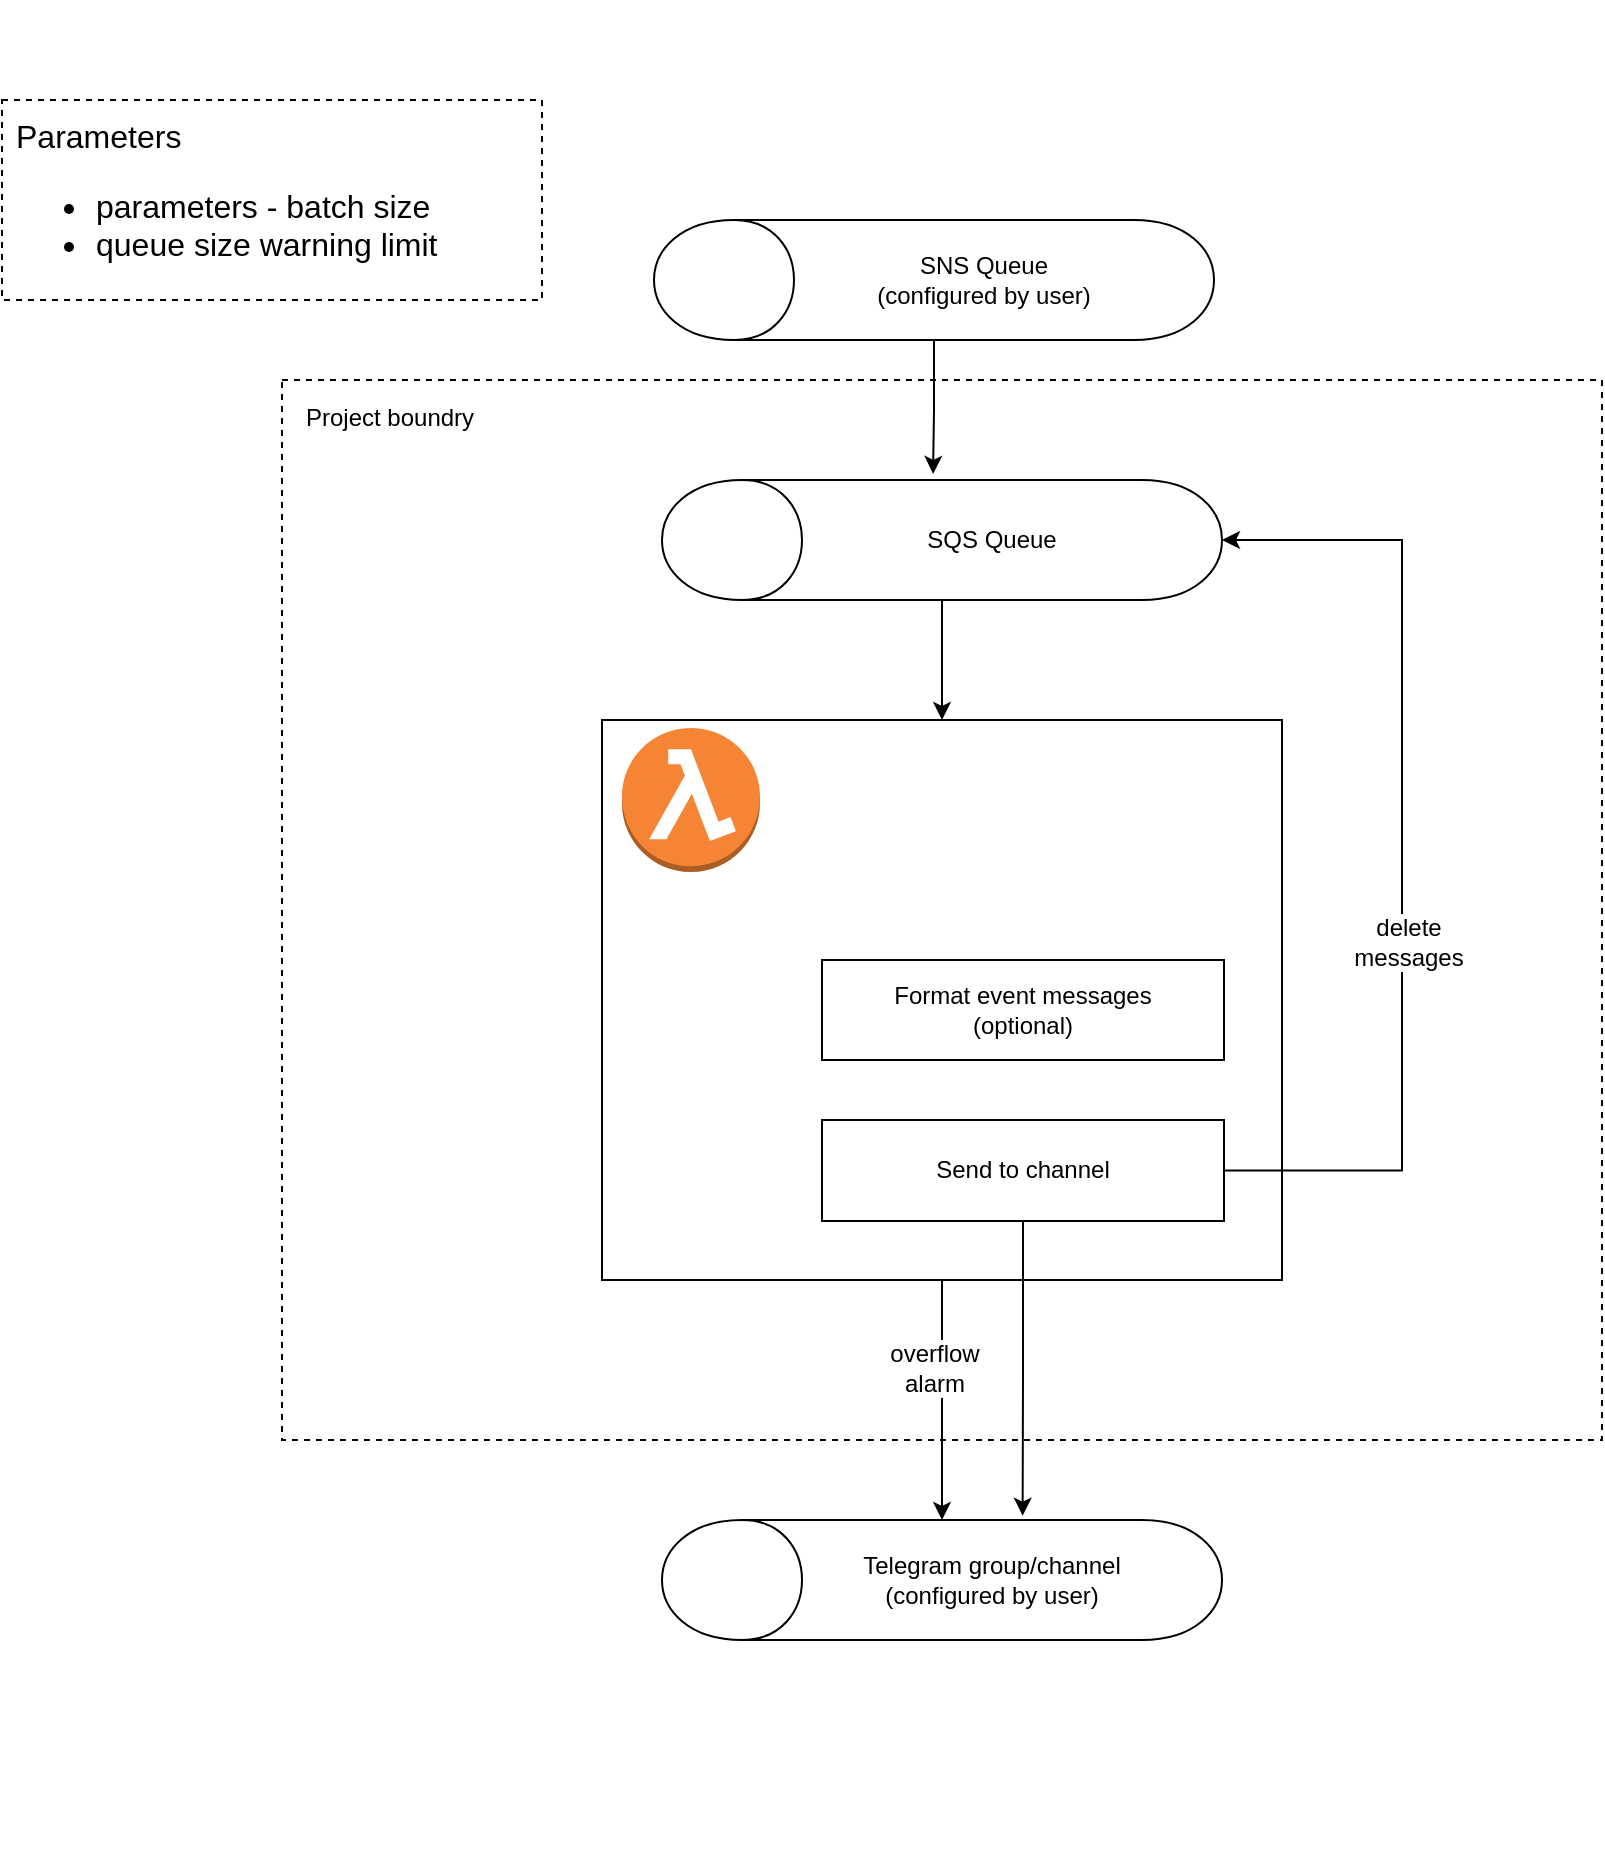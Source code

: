 <mxfile version="12.6.5" type="device"><diagram id="e11NFGKPqWPU3PTRzhwr" name="Page-1"><mxGraphModel dx="1757" dy="1763" grid="1" gridSize="10" guides="1" tooltips="1" connect="1" arrows="1" fold="1" page="1" pageScale="1" pageWidth="850" pageHeight="1100" math="0" shadow="0"><root><mxCell id="0"/><mxCell id="1" parent="0"/><mxCell id="Q-5h_6fICDm2KFNOwlma-9" value="Project boundry" style="rounded=0;whiteSpace=wrap;html=1;dashed=1;verticalAlign=top;align=left;spacingLeft=10;spacingTop=5;fillColor=none;" vertex="1" parent="1"><mxGeometry x="130" y="170" width="660" height="530" as="geometry"/></mxCell><mxCell id="Q-5h_6fICDm2KFNOwlma-13" style="edgeStyle=orthogonalEdgeStyle;rounded=0;orthogonalLoop=1;jettySize=auto;html=1;entryX=1.051;entryY=0.484;entryDx=0;entryDy=0;entryPerimeter=0;" edge="1" parent="1" source="Q-5h_6fICDm2KFNOwlma-1" target="Q-5h_6fICDm2KFNOwlma-7"><mxGeometry relative="1" as="geometry"/></mxCell><mxCell id="Q-5h_6fICDm2KFNOwlma-3" value="" style="rounded=0;whiteSpace=wrap;html=1;" vertex="1" parent="1"><mxGeometry x="290" y="340" width="340" height="280" as="geometry"/></mxCell><mxCell id="Q-5h_6fICDm2KFNOwlma-4" value="" style="outlineConnect=0;dashed=0;verticalLabelPosition=bottom;verticalAlign=top;align=center;html=1;shape=mxgraph.aws3.lambda_function;fillColor=#F58534;gradientColor=none;" vertex="1" parent="1"><mxGeometry x="300" y="344" width="69" height="72" as="geometry"/></mxCell><mxCell id="Q-5h_6fICDm2KFNOwlma-5" value="Format event messages&lt;br&gt;(optional)" style="rounded=0;whiteSpace=wrap;html=1;" vertex="1" parent="1"><mxGeometry x="400" y="460" width="201" height="50" as="geometry"/></mxCell><mxCell id="Q-5h_6fICDm2KFNOwlma-12" style="edgeStyle=orthogonalEdgeStyle;rounded=0;orthogonalLoop=1;jettySize=auto;html=1;exitX=0.5;exitY=1;exitDx=0;exitDy=0;entryX=1.036;entryY=0.644;entryDx=0;entryDy=0;entryPerimeter=0;" edge="1" parent="1" source="Q-5h_6fICDm2KFNOwlma-6" target="Q-5h_6fICDm2KFNOwlma-10"><mxGeometry relative="1" as="geometry"/></mxCell><mxCell id="Q-5h_6fICDm2KFNOwlma-15" style="edgeStyle=orthogonalEdgeStyle;rounded=0;orthogonalLoop=1;jettySize=auto;html=1;entryX=0.5;entryY=1;entryDx=0;entryDy=0;exitX=1;exitY=0.5;exitDx=0;exitDy=0;" edge="1" parent="1" source="Q-5h_6fICDm2KFNOwlma-6" target="Q-5h_6fICDm2KFNOwlma-7"><mxGeometry relative="1" as="geometry"><Array as="points"><mxPoint x="690" y="565"/><mxPoint x="690" y="250"/></Array></mxGeometry></mxCell><mxCell id="Q-5h_6fICDm2KFNOwlma-16" value="delete&lt;br&gt;messages" style="text;html=1;align=center;verticalAlign=middle;resizable=0;points=[];labelBackgroundColor=#ffffff;" vertex="1" connectable="0" parent="Q-5h_6fICDm2KFNOwlma-15"><mxGeometry x="-0.174" y="-3" relative="1" as="geometry"><mxPoint as="offset"/></mxGeometry></mxCell><mxCell id="Q-5h_6fICDm2KFNOwlma-6" value="Send to channel" style="rounded=0;whiteSpace=wrap;html=1;" vertex="1" parent="1"><mxGeometry x="400" y="540" width="201" height="50.5" as="geometry"/></mxCell><mxCell id="Q-5h_6fICDm2KFNOwlma-14" style="edgeStyle=orthogonalEdgeStyle;rounded=0;orthogonalLoop=1;jettySize=auto;html=1;entryX=0.5;entryY=0;entryDx=0;entryDy=0;" edge="1" parent="1" source="Q-5h_6fICDm2KFNOwlma-7" target="Q-5h_6fICDm2KFNOwlma-3"><mxGeometry relative="1" as="geometry"/></mxCell><mxCell id="Q-5h_6fICDm2KFNOwlma-7" value="" style="shape=cylinder;whiteSpace=wrap;html=1;boundedLbl=1;backgroundOutline=1;rotation=-90;" vertex="1" parent="1"><mxGeometry x="430" y="110" width="60" height="280" as="geometry"/></mxCell><mxCell id="Q-5h_6fICDm2KFNOwlma-8" value="SQS Queue" style="text;html=1;strokeColor=none;fillColor=none;align=center;verticalAlign=middle;whiteSpace=wrap;rounded=0;" vertex="1" parent="1"><mxGeometry x="400" y="230" width="170" height="40" as="geometry"/></mxCell><mxCell id="Q-5h_6fICDm2KFNOwlma-17" value="" style="endArrow=classic;html=1;exitX=0.5;exitY=1;exitDx=0;exitDy=0;" edge="1" parent="1" source="Q-5h_6fICDm2KFNOwlma-3" target="Q-5h_6fICDm2KFNOwlma-10"><mxGeometry width="50" height="50" relative="1" as="geometry"><mxPoint x="130" y="890" as="sourcePoint"/><mxPoint x="180" y="840" as="targetPoint"/></mxGeometry></mxCell><mxCell id="Q-5h_6fICDm2KFNOwlma-18" value="overflow&lt;br&gt;alarm" style="text;html=1;align=center;verticalAlign=middle;resizable=0;points=[];labelBackgroundColor=#ffffff;" vertex="1" connectable="0" parent="Q-5h_6fICDm2KFNOwlma-17"><mxGeometry x="-0.336" y="-2" relative="1" as="geometry"><mxPoint x="-2" y="3.33" as="offset"/></mxGeometry></mxCell><mxCell id="Q-5h_6fICDm2KFNOwlma-19" value="&lt;div style=&quot;font-size: 16px&quot;&gt;&lt;span&gt;Parameters&lt;/span&gt;&lt;ul&gt;&lt;li&gt;parameters - batch size&lt;/li&gt;&lt;li&gt;queue size warning limit&lt;/li&gt;&lt;/ul&gt;&lt;/div&gt;" style="rounded=0;whiteSpace=wrap;html=1;dashed=1;fillColor=none;align=left;spacingLeft=5;spacingTop=5;" vertex="1" parent="1"><mxGeometry x="-10" y="30" width="270" height="100" as="geometry"/></mxCell><mxCell id="Q-5h_6fICDm2KFNOwlma-20" value="" style="group" vertex="1" connectable="0" parent="1"><mxGeometry x="400" y="630" width="170" height="280" as="geometry"/></mxCell><mxCell id="Q-5h_6fICDm2KFNOwlma-10" value="" style="shape=cylinder;whiteSpace=wrap;html=1;boundedLbl=1;backgroundOutline=1;rotation=-90;" vertex="1" parent="Q-5h_6fICDm2KFNOwlma-20"><mxGeometry x="30" width="60" height="280" as="geometry"/></mxCell><mxCell id="Q-5h_6fICDm2KFNOwlma-11" value="Telegram group/channel&lt;br&gt;(configured by user)" style="text;html=1;strokeColor=none;fillColor=none;align=center;verticalAlign=middle;whiteSpace=wrap;rounded=0;" vertex="1" parent="Q-5h_6fICDm2KFNOwlma-20"><mxGeometry y="120" width="170" height="40" as="geometry"/></mxCell><mxCell id="Q-5h_6fICDm2KFNOwlma-23" value="" style="group" vertex="1" connectable="0" parent="1"><mxGeometry x="396" y="-20" width="170" height="280" as="geometry"/></mxCell><mxCell id="Q-5h_6fICDm2KFNOwlma-1" value="" style="shape=cylinder;whiteSpace=wrap;html=1;boundedLbl=1;backgroundOutline=1;rotation=-90;" vertex="1" parent="Q-5h_6fICDm2KFNOwlma-23"><mxGeometry x="30" width="60" height="280" as="geometry"/></mxCell><mxCell id="Q-5h_6fICDm2KFNOwlma-2" value="SNS Queue&lt;br&gt;(configured by user)" style="text;html=1;strokeColor=none;fillColor=none;align=center;verticalAlign=middle;whiteSpace=wrap;rounded=0;" vertex="1" parent="Q-5h_6fICDm2KFNOwlma-23"><mxGeometry y="120" width="170" height="40" as="geometry"/></mxCell></root></mxGraphModel></diagram></mxfile>